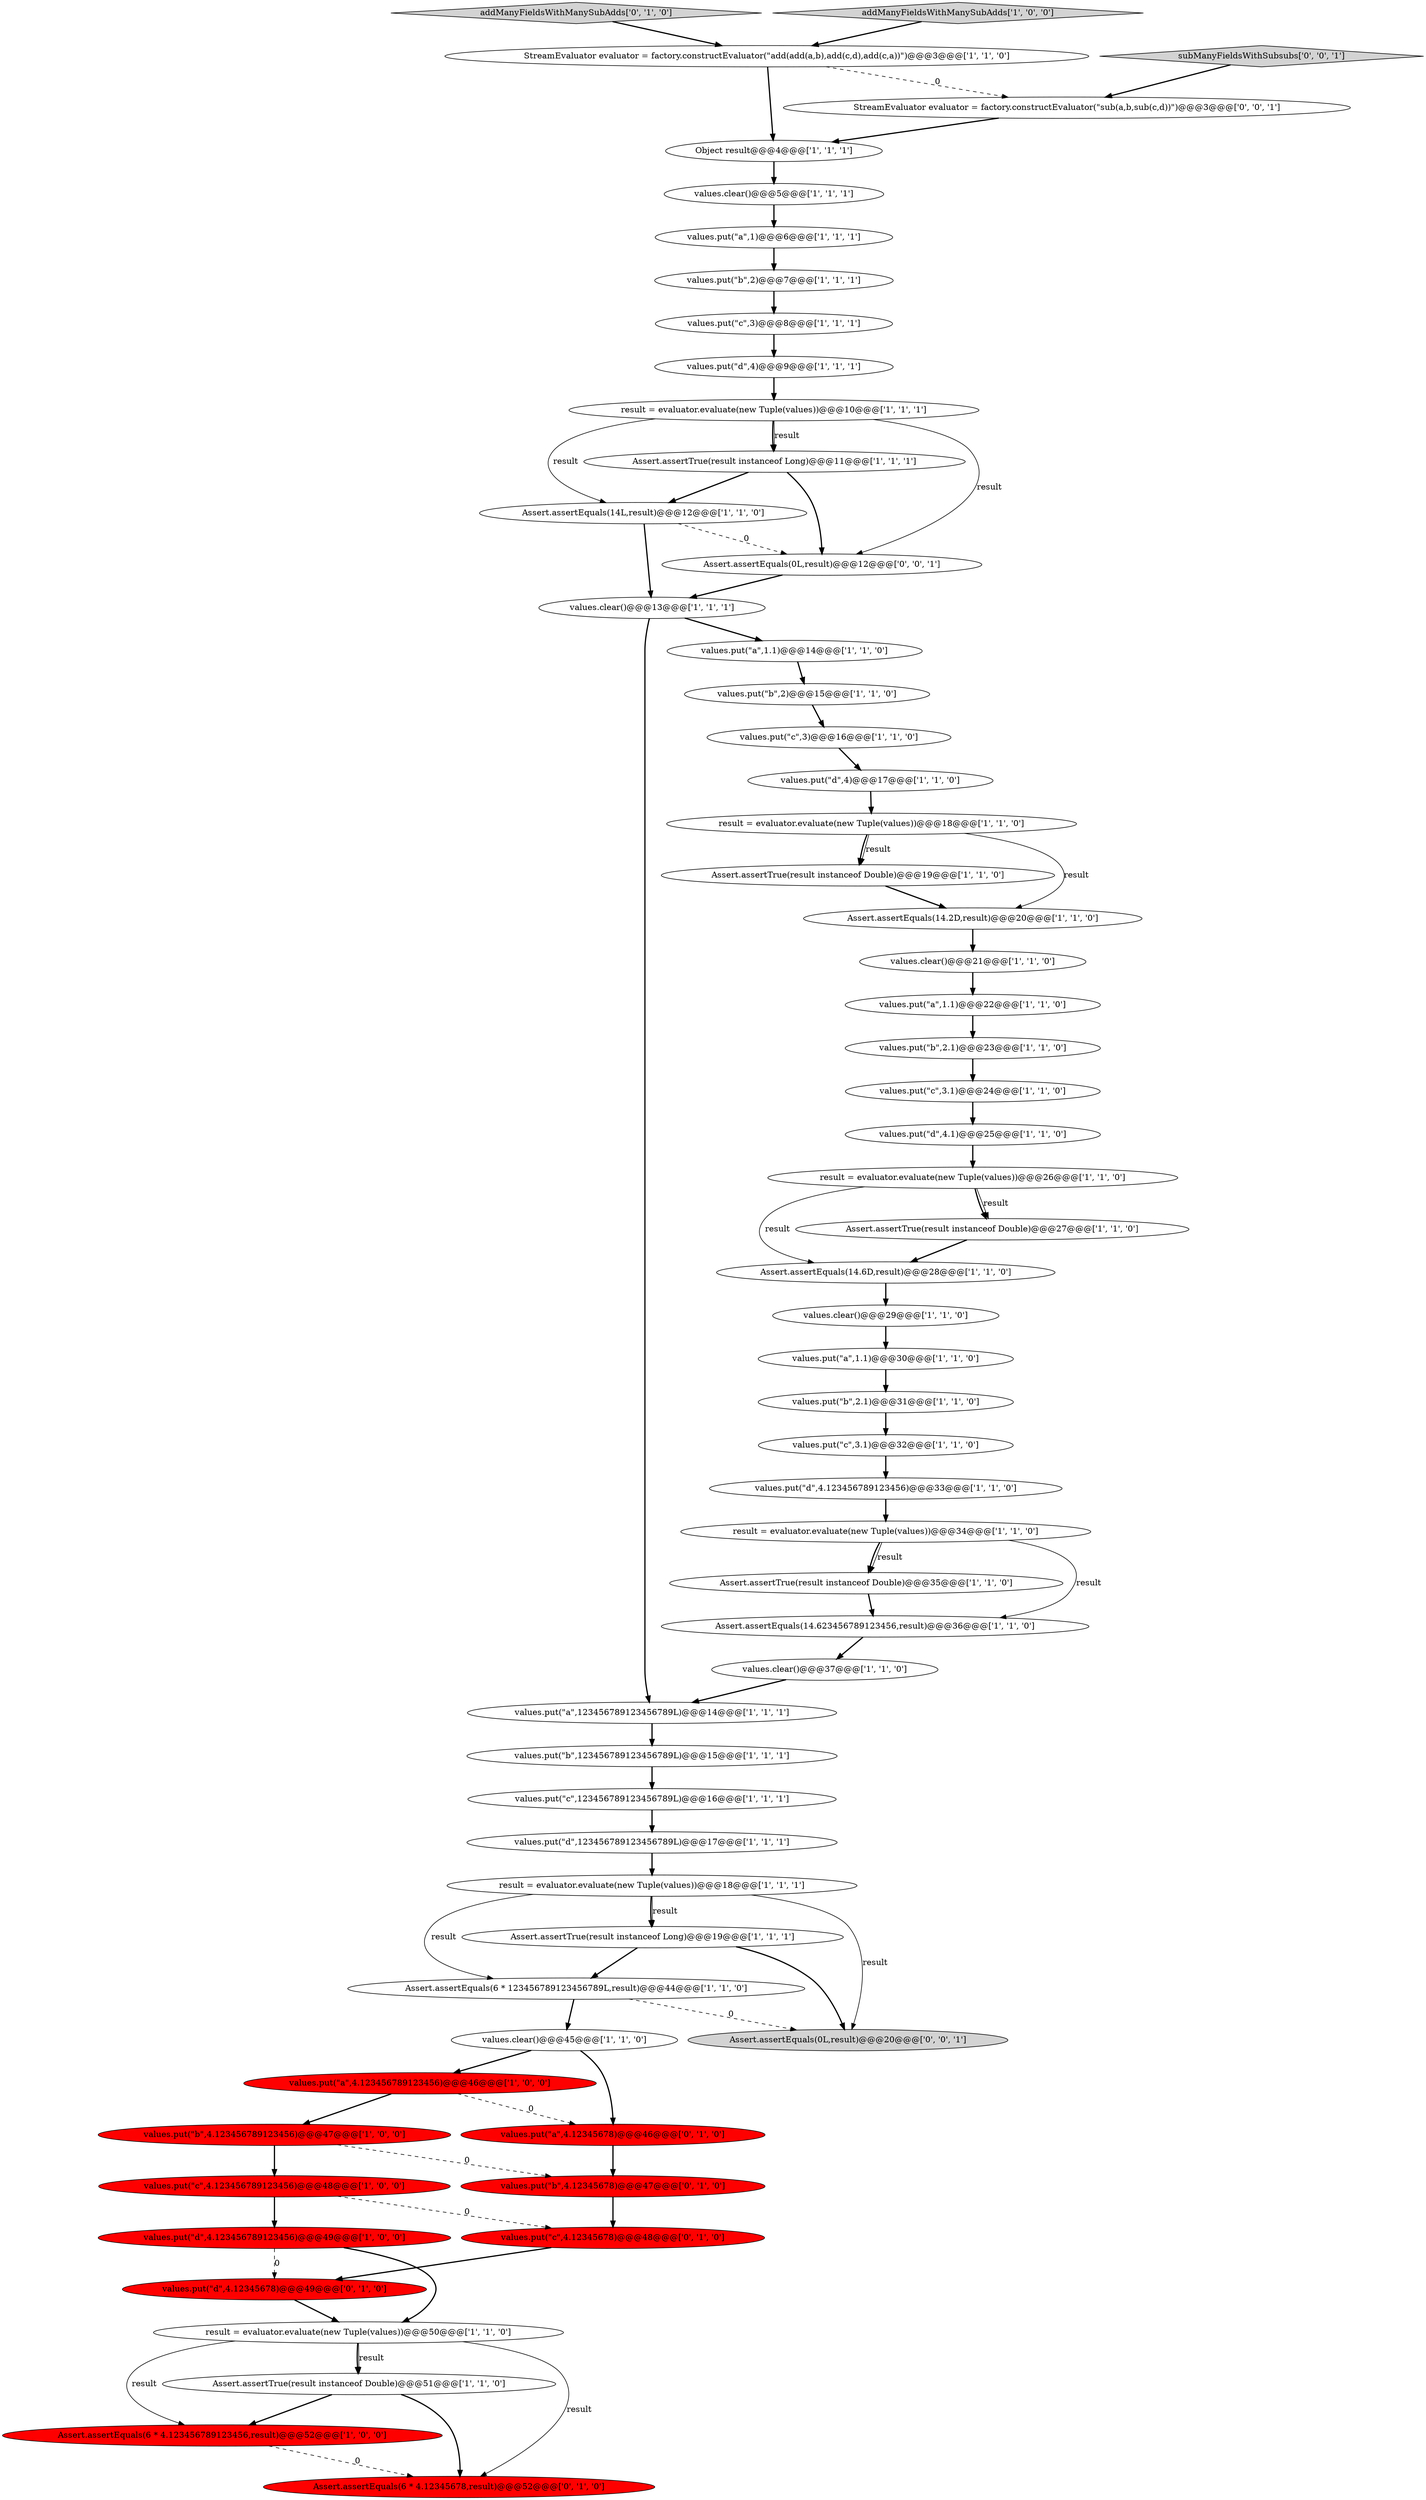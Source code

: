 digraph {
4 [style = filled, label = "Assert.assertEquals(6 * 4.123456789123456,result)@@@52@@@['1', '0', '0']", fillcolor = red, shape = ellipse image = "AAA1AAABBB1BBB"];
31 [style = filled, label = "result = evaluator.evaluate(new Tuple(values))@@@18@@@['1', '1', '0']", fillcolor = white, shape = ellipse image = "AAA0AAABBB1BBB"];
51 [style = filled, label = "values.put(\"c\",4.12345678)@@@48@@@['0', '1', '0']", fillcolor = red, shape = ellipse image = "AAA1AAABBB2BBB"];
27 [style = filled, label = "values.clear()@@@5@@@['1', '1', '1']", fillcolor = white, shape = ellipse image = "AAA0AAABBB1BBB"];
21 [style = filled, label = "StreamEvaluator evaluator = factory.constructEvaluator(\"add(add(a,b),add(c,d),add(c,a))\")@@@3@@@['1', '1', '0']", fillcolor = white, shape = ellipse image = "AAA0AAABBB1BBB"];
19 [style = filled, label = "Assert.assertEquals(14.6D,result)@@@28@@@['1', '1', '0']", fillcolor = white, shape = ellipse image = "AAA0AAABBB1BBB"];
55 [style = filled, label = "values.put(\"d\",4.12345678)@@@49@@@['0', '1', '0']", fillcolor = red, shape = ellipse image = "AAA1AAABBB2BBB"];
26 [style = filled, label = "Assert.assertTrue(result instanceof Long)@@@11@@@['1', '1', '1']", fillcolor = white, shape = ellipse image = "AAA0AAABBB1BBB"];
39 [style = filled, label = "values.put(\"c\",3)@@@16@@@['1', '1', '0']", fillcolor = white, shape = ellipse image = "AAA0AAABBB1BBB"];
8 [style = filled, label = "values.put(\"a\",4.123456789123456)@@@46@@@['1', '0', '0']", fillcolor = red, shape = ellipse image = "AAA1AAABBB1BBB"];
49 [style = filled, label = "Assert.assertEquals(14L,result)@@@12@@@['1', '1', '0']", fillcolor = white, shape = ellipse image = "AAA0AAABBB1BBB"];
59 [style = filled, label = "Assert.assertEquals(0L,result)@@@12@@@['0', '0', '1']", fillcolor = white, shape = ellipse image = "AAA0AAABBB3BBB"];
30 [style = filled, label = "Assert.assertTrue(result instanceof Double)@@@19@@@['1', '1', '0']", fillcolor = white, shape = ellipse image = "AAA0AAABBB1BBB"];
35 [style = filled, label = "Assert.assertTrue(result instanceof Long)@@@19@@@['1', '1', '1']", fillcolor = white, shape = ellipse image = "AAA0AAABBB1BBB"];
37 [style = filled, label = "values.put(\"d\",4)@@@9@@@['1', '1', '1']", fillcolor = white, shape = ellipse image = "AAA0AAABBB1BBB"];
10 [style = filled, label = "values.put(\"d\",4.123456789123456)@@@33@@@['1', '1', '0']", fillcolor = white, shape = ellipse image = "AAA0AAABBB1BBB"];
36 [style = filled, label = "Assert.assertEquals(14.2D,result)@@@20@@@['1', '1', '0']", fillcolor = white, shape = ellipse image = "AAA0AAABBB1BBB"];
12 [style = filled, label = "Assert.assertTrue(result instanceof Double)@@@27@@@['1', '1', '0']", fillcolor = white, shape = ellipse image = "AAA0AAABBB1BBB"];
54 [style = filled, label = "addManyFieldsWithManySubAdds['0', '1', '0']", fillcolor = lightgray, shape = diamond image = "AAA0AAABBB2BBB"];
16 [style = filled, label = "Assert.assertEquals(6 * 123456789123456789L,result)@@@44@@@['1', '1', '0']", fillcolor = white, shape = ellipse image = "AAA0AAABBB1BBB"];
20 [style = filled, label = "values.put(\"a\",1)@@@6@@@['1', '1', '1']", fillcolor = white, shape = ellipse image = "AAA0AAABBB1BBB"];
14 [style = filled, label = "values.put(\"b\",2.1)@@@23@@@['1', '1', '0']", fillcolor = white, shape = ellipse image = "AAA0AAABBB1BBB"];
1 [style = filled, label = "values.clear()@@@45@@@['1', '1', '0']", fillcolor = white, shape = ellipse image = "AAA0AAABBB1BBB"];
28 [style = filled, label = "values.clear()@@@13@@@['1', '1', '1']", fillcolor = white, shape = ellipse image = "AAA0AAABBB1BBB"];
32 [style = filled, label = "values.put(\"c\",3)@@@8@@@['1', '1', '1']", fillcolor = white, shape = ellipse image = "AAA0AAABBB1BBB"];
17 [style = filled, label = "result = evaluator.evaluate(new Tuple(values))@@@26@@@['1', '1', '0']", fillcolor = white, shape = ellipse image = "AAA0AAABBB1BBB"];
13 [style = filled, label = "values.put(\"c\",3.1)@@@24@@@['1', '1', '0']", fillcolor = white, shape = ellipse image = "AAA0AAABBB1BBB"];
44 [style = filled, label = "Assert.assertEquals(14.623456789123456,result)@@@36@@@['1', '1', '0']", fillcolor = white, shape = ellipse image = "AAA0AAABBB1BBB"];
41 [style = filled, label = "result = evaluator.evaluate(new Tuple(values))@@@18@@@['1', '1', '1']", fillcolor = white, shape = ellipse image = "AAA0AAABBB1BBB"];
2 [style = filled, label = "values.put(\"d\",4)@@@17@@@['1', '1', '0']", fillcolor = white, shape = ellipse image = "AAA0AAABBB1BBB"];
25 [style = filled, label = "values.put(\"c\",3.1)@@@32@@@['1', '1', '0']", fillcolor = white, shape = ellipse image = "AAA0AAABBB1BBB"];
43 [style = filled, label = "values.put(\"b\",2.1)@@@31@@@['1', '1', '0']", fillcolor = white, shape = ellipse image = "AAA0AAABBB1BBB"];
46 [style = filled, label = "values.put(\"b\",2)@@@15@@@['1', '1', '0']", fillcolor = white, shape = ellipse image = "AAA0AAABBB1BBB"];
47 [style = filled, label = "Object result@@@4@@@['1', '1', '1']", fillcolor = white, shape = ellipse image = "AAA0AAABBB1BBB"];
0 [style = filled, label = "result = evaluator.evaluate(new Tuple(values))@@@34@@@['1', '1', '0']", fillcolor = white, shape = ellipse image = "AAA0AAABBB1BBB"];
11 [style = filled, label = "values.clear()@@@37@@@['1', '1', '0']", fillcolor = white, shape = ellipse image = "AAA0AAABBB1BBB"];
9 [style = filled, label = "values.put(\"a\",1.1)@@@14@@@['1', '1', '0']", fillcolor = white, shape = ellipse image = "AAA0AAABBB1BBB"];
33 [style = filled, label = "values.put(\"a\",1.1)@@@30@@@['1', '1', '0']", fillcolor = white, shape = ellipse image = "AAA0AAABBB1BBB"];
52 [style = filled, label = "values.put(\"b\",4.12345678)@@@47@@@['0', '1', '0']", fillcolor = red, shape = ellipse image = "AAA1AAABBB2BBB"];
3 [style = filled, label = "values.put(\"b\",123456789123456789L)@@@15@@@['1', '1', '1']", fillcolor = white, shape = ellipse image = "AAA0AAABBB1BBB"];
6 [style = filled, label = "Assert.assertTrue(result instanceof Double)@@@35@@@['1', '1', '0']", fillcolor = white, shape = ellipse image = "AAA0AAABBB1BBB"];
56 [style = filled, label = "Assert.assertEquals(6 * 4.12345678,result)@@@52@@@['0', '1', '0']", fillcolor = red, shape = ellipse image = "AAA1AAABBB2BBB"];
23 [style = filled, label = "values.put(\"c\",4.123456789123456)@@@48@@@['1', '0', '0']", fillcolor = red, shape = ellipse image = "AAA1AAABBB1BBB"];
40 [style = filled, label = "values.put(\"b\",2)@@@7@@@['1', '1', '1']", fillcolor = white, shape = ellipse image = "AAA0AAABBB1BBB"];
48 [style = filled, label = "values.put(\"d\",4.123456789123456)@@@49@@@['1', '0', '0']", fillcolor = red, shape = ellipse image = "AAA1AAABBB1BBB"];
58 [style = filled, label = "subManyFieldsWithSubsubs['0', '0', '1']", fillcolor = lightgray, shape = diamond image = "AAA0AAABBB3BBB"];
60 [style = filled, label = "StreamEvaluator evaluator = factory.constructEvaluator(\"sub(a,b,sub(c,d))\")@@@3@@@['0', '0', '1']", fillcolor = white, shape = ellipse image = "AAA0AAABBB3BBB"];
45 [style = filled, label = "values.put(\"a\",1.1)@@@22@@@['1', '1', '0']", fillcolor = white, shape = ellipse image = "AAA0AAABBB1BBB"];
29 [style = filled, label = "values.put(\"a\",123456789123456789L)@@@14@@@['1', '1', '1']", fillcolor = white, shape = ellipse image = "AAA0AAABBB1BBB"];
57 [style = filled, label = "Assert.assertEquals(0L,result)@@@20@@@['0', '0', '1']", fillcolor = lightgray, shape = ellipse image = "AAA0AAABBB3BBB"];
7 [style = filled, label = "values.clear()@@@29@@@['1', '1', '0']", fillcolor = white, shape = ellipse image = "AAA0AAABBB1BBB"];
42 [style = filled, label = "values.put(\"d\",123456789123456789L)@@@17@@@['1', '1', '1']", fillcolor = white, shape = ellipse image = "AAA0AAABBB1BBB"];
50 [style = filled, label = "values.put(\"d\",4.1)@@@25@@@['1', '1', '0']", fillcolor = white, shape = ellipse image = "AAA0AAABBB1BBB"];
22 [style = filled, label = "values.put(\"b\",4.123456789123456)@@@47@@@['1', '0', '0']", fillcolor = red, shape = ellipse image = "AAA1AAABBB1BBB"];
18 [style = filled, label = "addManyFieldsWithManySubAdds['1', '0', '0']", fillcolor = lightgray, shape = diamond image = "AAA0AAABBB1BBB"];
38 [style = filled, label = "values.clear()@@@21@@@['1', '1', '0']", fillcolor = white, shape = ellipse image = "AAA0AAABBB1BBB"];
5 [style = filled, label = "result = evaluator.evaluate(new Tuple(values))@@@10@@@['1', '1', '1']", fillcolor = white, shape = ellipse image = "AAA0AAABBB1BBB"];
24 [style = filled, label = "result = evaluator.evaluate(new Tuple(values))@@@50@@@['1', '1', '0']", fillcolor = white, shape = ellipse image = "AAA0AAABBB1BBB"];
34 [style = filled, label = "values.put(\"c\",123456789123456789L)@@@16@@@['1', '1', '1']", fillcolor = white, shape = ellipse image = "AAA0AAABBB1BBB"];
15 [style = filled, label = "Assert.assertTrue(result instanceof Double)@@@51@@@['1', '1', '0']", fillcolor = white, shape = ellipse image = "AAA0AAABBB1BBB"];
53 [style = filled, label = "values.put(\"a\",4.12345678)@@@46@@@['0', '1', '0']", fillcolor = red, shape = ellipse image = "AAA1AAABBB2BBB"];
4->56 [style = dashed, label="0"];
42->41 [style = bold, label=""];
32->37 [style = bold, label=""];
23->51 [style = dashed, label="0"];
11->29 [style = bold, label=""];
28->9 [style = bold, label=""];
58->60 [style = bold, label=""];
30->36 [style = bold, label=""];
17->19 [style = solid, label="result"];
47->27 [style = bold, label=""];
22->52 [style = dashed, label="0"];
0->44 [style = solid, label="result"];
3->34 [style = bold, label=""];
37->5 [style = bold, label=""];
60->47 [style = bold, label=""];
31->30 [style = bold, label=""];
25->10 [style = bold, label=""];
48->24 [style = bold, label=""];
2->31 [style = bold, label=""];
53->52 [style = bold, label=""];
26->49 [style = bold, label=""];
38->45 [style = bold, label=""];
34->42 [style = bold, label=""];
46->39 [style = bold, label=""];
22->23 [style = bold, label=""];
23->48 [style = bold, label=""];
8->22 [style = bold, label=""];
35->57 [style = bold, label=""];
7->33 [style = bold, label=""];
45->14 [style = bold, label=""];
10->0 [style = bold, label=""];
16->57 [style = dashed, label="0"];
24->4 [style = solid, label="result"];
59->28 [style = bold, label=""];
52->51 [style = bold, label=""];
5->26 [style = solid, label="result"];
27->20 [style = bold, label=""];
31->30 [style = solid, label="result"];
21->60 [style = dashed, label="0"];
28->29 [style = bold, label=""];
21->47 [style = bold, label=""];
1->8 [style = bold, label=""];
50->17 [style = bold, label=""];
41->16 [style = solid, label="result"];
9->46 [style = bold, label=""];
5->26 [style = bold, label=""];
49->28 [style = bold, label=""];
6->44 [style = bold, label=""];
13->50 [style = bold, label=""];
17->12 [style = solid, label="result"];
17->12 [style = bold, label=""];
16->1 [style = bold, label=""];
41->57 [style = solid, label="result"];
39->2 [style = bold, label=""];
33->43 [style = bold, label=""];
41->35 [style = solid, label="result"];
40->32 [style = bold, label=""];
54->21 [style = bold, label=""];
24->56 [style = solid, label="result"];
14->13 [style = bold, label=""];
18->21 [style = bold, label=""];
15->56 [style = bold, label=""];
26->59 [style = bold, label=""];
24->15 [style = bold, label=""];
41->35 [style = bold, label=""];
35->16 [style = bold, label=""];
49->59 [style = dashed, label="0"];
48->55 [style = dashed, label="0"];
0->6 [style = bold, label=""];
29->3 [style = bold, label=""];
55->24 [style = bold, label=""];
8->53 [style = dashed, label="0"];
31->36 [style = solid, label="result"];
24->15 [style = solid, label="result"];
5->59 [style = solid, label="result"];
20->40 [style = bold, label=""];
0->6 [style = solid, label="result"];
51->55 [style = bold, label=""];
15->4 [style = bold, label=""];
44->11 [style = bold, label=""];
36->38 [style = bold, label=""];
12->19 [style = bold, label=""];
43->25 [style = bold, label=""];
19->7 [style = bold, label=""];
1->53 [style = bold, label=""];
5->49 [style = solid, label="result"];
}
